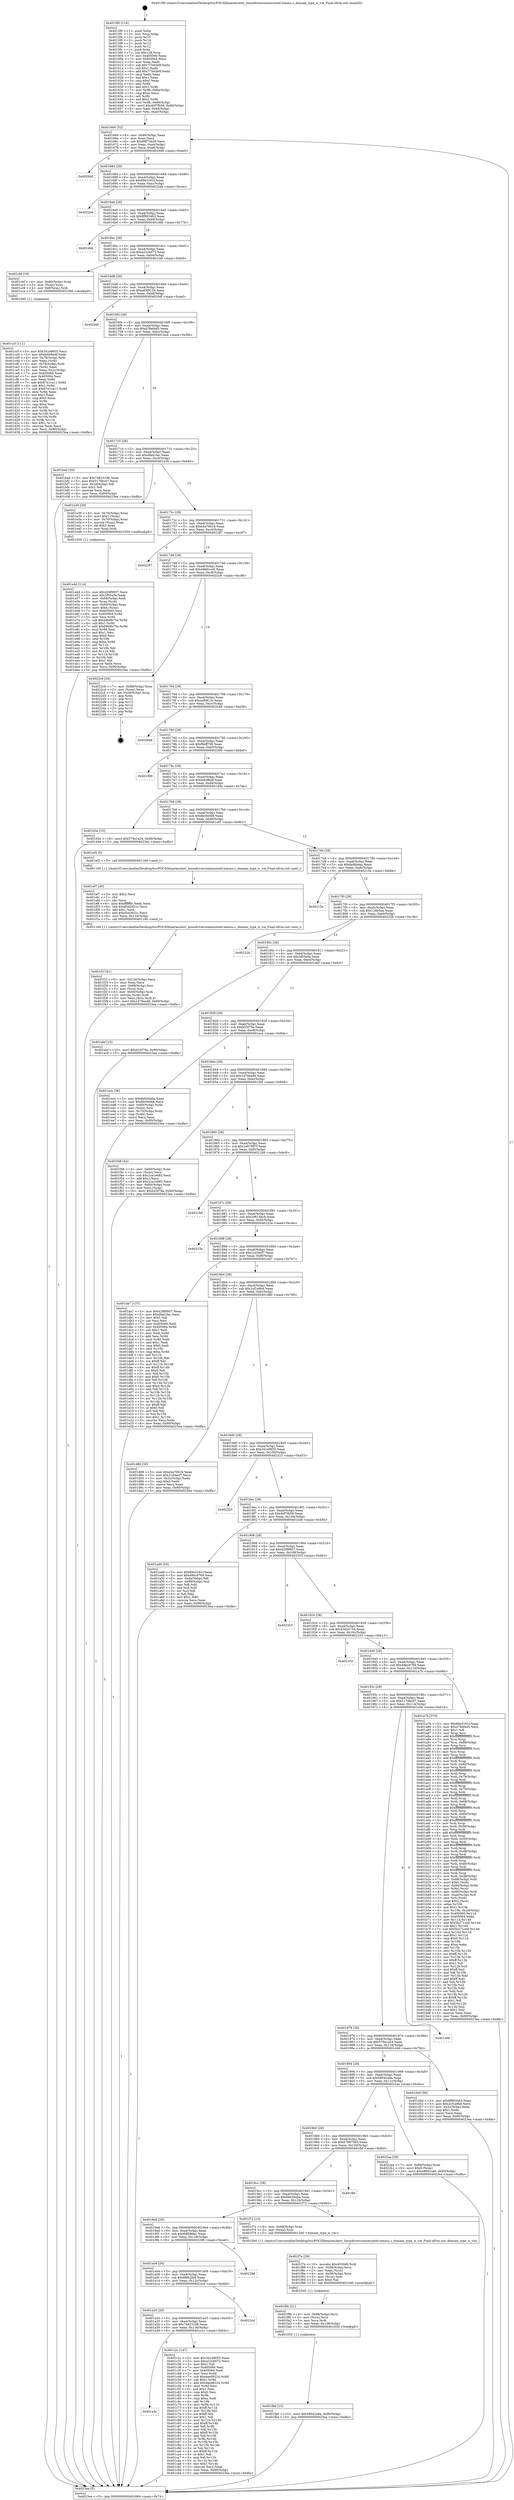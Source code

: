 digraph "0x4015f0" {
  label = "0x4015f0 (/mnt/c/Users/mathe/Desktop/tcc/POCII/binaries/extr_linuxdriversiommuintel-iommu.c_domain_type_is_vm_Final-ollvm.out::main(0))"
  labelloc = "t"
  node[shape=record]

  Entry [label="",width=0.3,height=0.3,shape=circle,fillcolor=black,style=filled]
  "0x401664" [label="{
     0x401664 [32]\l
     | [instrs]\l
     &nbsp;&nbsp;0x401664 \<+6\>: mov -0x90(%rbp),%eax\l
     &nbsp;&nbsp;0x40166a \<+2\>: mov %eax,%ecx\l
     &nbsp;&nbsp;0x40166c \<+6\>: sub $0x88f73b59,%ecx\l
     &nbsp;&nbsp;0x401672 \<+6\>: mov %eax,-0xa4(%rbp)\l
     &nbsp;&nbsp;0x401678 \<+6\>: mov %ecx,-0xa8(%rbp)\l
     &nbsp;&nbsp;0x40167e \<+6\>: je 00000000004020d0 \<main+0xae0\>\l
  }"]
  "0x4020d0" [label="{
     0x4020d0\l
  }", style=dashed]
  "0x401684" [label="{
     0x401684 [28]\l
     | [instrs]\l
     &nbsp;&nbsp;0x401684 \<+5\>: jmp 0000000000401689 \<main+0x99\>\l
     &nbsp;&nbsp;0x401689 \<+6\>: mov -0xa4(%rbp),%eax\l
     &nbsp;&nbsp;0x40168f \<+5\>: sub $0x89e3161f,%eax\l
     &nbsp;&nbsp;0x401694 \<+6\>: mov %eax,-0xac(%rbp)\l
     &nbsp;&nbsp;0x40169a \<+6\>: je 00000000004022de \<main+0xcee\>\l
  }"]
  Exit [label="",width=0.3,height=0.3,shape=circle,fillcolor=black,style=filled,peripheries=2]
  "0x4022de" [label="{
     0x4022de\l
  }", style=dashed]
  "0x4016a0" [label="{
     0x4016a0 [28]\l
     | [instrs]\l
     &nbsp;&nbsp;0x4016a0 \<+5\>: jmp 00000000004016a5 \<main+0xb5\>\l
     &nbsp;&nbsp;0x4016a5 \<+6\>: mov -0xa4(%rbp),%eax\l
     &nbsp;&nbsp;0x4016ab \<+5\>: sub $0x8f893463,%eax\l
     &nbsp;&nbsp;0x4016b0 \<+6\>: mov %eax,-0xb0(%rbp)\l
     &nbsp;&nbsp;0x4016b6 \<+6\>: je 0000000000401d6b \<main+0x77b\>\l
  }"]
  "0x401fb0" [label="{
     0x401fb0 [15]\l
     | [instrs]\l
     &nbsp;&nbsp;0x401fb0 \<+10\>: movl $0x58042a9a,-0x90(%rbp)\l
     &nbsp;&nbsp;0x401fba \<+5\>: jmp 00000000004023ea \<main+0xdfa\>\l
  }"]
  "0x401d6b" [label="{
     0x401d6b\l
  }", style=dashed]
  "0x4016bc" [label="{
     0x4016bc [28]\l
     | [instrs]\l
     &nbsp;&nbsp;0x4016bc \<+5\>: jmp 00000000004016c1 \<main+0xd1\>\l
     &nbsp;&nbsp;0x4016c1 \<+6\>: mov -0xa4(%rbp),%eax\l
     &nbsp;&nbsp;0x4016c7 \<+5\>: sub $0xa22cb073,%eax\l
     &nbsp;&nbsp;0x4016cc \<+6\>: mov %eax,-0xb4(%rbp)\l
     &nbsp;&nbsp;0x4016d2 \<+6\>: je 0000000000401cbf \<main+0x6cf\>\l
  }"]
  "0x401f9b" [label="{
     0x401f9b [21]\l
     | [instrs]\l
     &nbsp;&nbsp;0x401f9b \<+4\>: mov -0x68(%rbp),%rcx\l
     &nbsp;&nbsp;0x401f9f \<+3\>: mov (%rcx),%rcx\l
     &nbsp;&nbsp;0x401fa2 \<+3\>: mov %rcx,%rdi\l
     &nbsp;&nbsp;0x401fa5 \<+6\>: mov %eax,-0x138(%rbp)\l
     &nbsp;&nbsp;0x401fab \<+5\>: call 0000000000401030 \<free@plt\>\l
     | [calls]\l
     &nbsp;&nbsp;0x401030 \{1\} (unknown)\l
  }"]
  "0x401cbf" [label="{
     0x401cbf [16]\l
     | [instrs]\l
     &nbsp;&nbsp;0x401cbf \<+4\>: mov -0x80(%rbp),%rax\l
     &nbsp;&nbsp;0x401cc3 \<+3\>: mov (%rax),%rax\l
     &nbsp;&nbsp;0x401cc6 \<+4\>: mov 0x8(%rax),%rdi\l
     &nbsp;&nbsp;0x401cca \<+5\>: call 0000000000401060 \<atoi@plt\>\l
     | [calls]\l
     &nbsp;&nbsp;0x401060 \{1\} (unknown)\l
  }"]
  "0x4016d8" [label="{
     0x4016d8 [28]\l
     | [instrs]\l
     &nbsp;&nbsp;0x4016d8 \<+5\>: jmp 00000000004016dd \<main+0xed\>\l
     &nbsp;&nbsp;0x4016dd \<+6\>: mov -0xa4(%rbp),%eax\l
     &nbsp;&nbsp;0x4016e3 \<+5\>: sub $0xa83f912b,%eax\l
     &nbsp;&nbsp;0x4016e8 \<+6\>: mov %eax,-0xb8(%rbp)\l
     &nbsp;&nbsp;0x4016ee \<+6\>: je 00000000004020df \<main+0xaef\>\l
  }"]
  "0x401f7e" [label="{
     0x401f7e [29]\l
     | [instrs]\l
     &nbsp;&nbsp;0x401f7e \<+10\>: movabs $0x4030d6,%rdi\l
     &nbsp;&nbsp;0x401f88 \<+4\>: mov -0x58(%rbp),%rcx\l
     &nbsp;&nbsp;0x401f8c \<+2\>: mov %eax,(%rcx)\l
     &nbsp;&nbsp;0x401f8e \<+4\>: mov -0x58(%rbp),%rcx\l
     &nbsp;&nbsp;0x401f92 \<+2\>: mov (%rcx),%esi\l
     &nbsp;&nbsp;0x401f94 \<+2\>: mov $0x0,%al\l
     &nbsp;&nbsp;0x401f96 \<+5\>: call 0000000000401040 \<printf@plt\>\l
     | [calls]\l
     &nbsp;&nbsp;0x401040 \{1\} (unknown)\l
  }"]
  "0x4020df" [label="{
     0x4020df\l
  }", style=dashed]
  "0x4016f4" [label="{
     0x4016f4 [28]\l
     | [instrs]\l
     &nbsp;&nbsp;0x4016f4 \<+5\>: jmp 00000000004016f9 \<main+0x109\>\l
     &nbsp;&nbsp;0x4016f9 \<+6\>: mov -0xa4(%rbp),%eax\l
     &nbsp;&nbsp;0x4016ff \<+5\>: sub $0xd78ef4d5,%eax\l
     &nbsp;&nbsp;0x401704 \<+6\>: mov %eax,-0xbc(%rbp)\l
     &nbsp;&nbsp;0x40170a \<+6\>: je 0000000000401bed \<main+0x5fd\>\l
  }"]
  "0x401f1f" [label="{
     0x401f1f [41]\l
     | [instrs]\l
     &nbsp;&nbsp;0x401f1f \<+6\>: mov -0x134(%rbp),%ecx\l
     &nbsp;&nbsp;0x401f25 \<+3\>: imul %eax,%ecx\l
     &nbsp;&nbsp;0x401f28 \<+4\>: mov -0x68(%rbp),%rsi\l
     &nbsp;&nbsp;0x401f2c \<+3\>: mov (%rsi),%rsi\l
     &nbsp;&nbsp;0x401f2f \<+4\>: mov -0x60(%rbp),%rdi\l
     &nbsp;&nbsp;0x401f33 \<+3\>: movslq (%rdi),%rdi\l
     &nbsp;&nbsp;0x401f36 \<+3\>: mov %ecx,(%rsi,%rdi,4)\l
     &nbsp;&nbsp;0x401f39 \<+10\>: movl $0x1d79ea46,-0x90(%rbp)\l
     &nbsp;&nbsp;0x401f43 \<+5\>: jmp 00000000004023ea \<main+0xdfa\>\l
  }"]
  "0x401bed" [label="{
     0x401bed [30]\l
     | [instrs]\l
     &nbsp;&nbsp;0x401bed \<+5\>: mov $0x74823196,%eax\l
     &nbsp;&nbsp;0x401bf2 \<+5\>: mov $0x5179bcd7,%ecx\l
     &nbsp;&nbsp;0x401bf7 \<+3\>: mov -0x2d(%rbp),%dl\l
     &nbsp;&nbsp;0x401bfa \<+3\>: test $0x1,%dl\l
     &nbsp;&nbsp;0x401bfd \<+3\>: cmovne %ecx,%eax\l
     &nbsp;&nbsp;0x401c00 \<+6\>: mov %eax,-0x90(%rbp)\l
     &nbsp;&nbsp;0x401c06 \<+5\>: jmp 00000000004023ea \<main+0xdfa\>\l
  }"]
  "0x401710" [label="{
     0x401710 [28]\l
     | [instrs]\l
     &nbsp;&nbsp;0x401710 \<+5\>: jmp 0000000000401715 \<main+0x125\>\l
     &nbsp;&nbsp;0x401715 \<+6\>: mov -0xa4(%rbp),%eax\l
     &nbsp;&nbsp;0x40171b \<+5\>: sub $0xdfad1fac,%eax\l
     &nbsp;&nbsp;0x401720 \<+6\>: mov %eax,-0xc0(%rbp)\l
     &nbsp;&nbsp;0x401726 \<+6\>: je 0000000000401e30 \<main+0x840\>\l
  }"]
  "0x401ef7" [label="{
     0x401ef7 [40]\l
     | [instrs]\l
     &nbsp;&nbsp;0x401ef7 \<+5\>: mov $0x2,%ecx\l
     &nbsp;&nbsp;0x401efc \<+1\>: cltd\l
     &nbsp;&nbsp;0x401efd \<+2\>: idiv %ecx\l
     &nbsp;&nbsp;0x401eff \<+6\>: imul $0xfffffffe,%edx,%ecx\l
     &nbsp;&nbsp;0x401f05 \<+6\>: sub $0xd5d2651c,%ecx\l
     &nbsp;&nbsp;0x401f0b \<+3\>: add $0x1,%ecx\l
     &nbsp;&nbsp;0x401f0e \<+6\>: add $0xd5d2651c,%ecx\l
     &nbsp;&nbsp;0x401f14 \<+6\>: mov %ecx,-0x134(%rbp)\l
     &nbsp;&nbsp;0x401f1a \<+5\>: call 0000000000401160 \<next_i\>\l
     | [calls]\l
     &nbsp;&nbsp;0x401160 \{1\} (/mnt/c/Users/mathe/Desktop/tcc/POCII/binaries/extr_linuxdriversiommuintel-iommu.c_domain_type_is_vm_Final-ollvm.out::next_i)\l
  }"]
  "0x401e30" [label="{
     0x401e30 [29]\l
     | [instrs]\l
     &nbsp;&nbsp;0x401e30 \<+4\>: mov -0x70(%rbp),%rax\l
     &nbsp;&nbsp;0x401e34 \<+6\>: movl $0x1,(%rax)\l
     &nbsp;&nbsp;0x401e3a \<+4\>: mov -0x70(%rbp),%rax\l
     &nbsp;&nbsp;0x401e3e \<+3\>: movslq (%rax),%rax\l
     &nbsp;&nbsp;0x401e41 \<+4\>: shl $0x2,%rax\l
     &nbsp;&nbsp;0x401e45 \<+3\>: mov %rax,%rdi\l
     &nbsp;&nbsp;0x401e48 \<+5\>: call 0000000000401050 \<malloc@plt\>\l
     | [calls]\l
     &nbsp;&nbsp;0x401050 \{1\} (unknown)\l
  }"]
  "0x40172c" [label="{
     0x40172c [28]\l
     | [instrs]\l
     &nbsp;&nbsp;0x40172c \<+5\>: jmp 0000000000401731 \<main+0x141\>\l
     &nbsp;&nbsp;0x401731 \<+6\>: mov -0xa4(%rbp),%eax\l
     &nbsp;&nbsp;0x401737 \<+5\>: sub $0xe4a70016,%eax\l
     &nbsp;&nbsp;0x40173c \<+6\>: mov %eax,-0xc4(%rbp)\l
     &nbsp;&nbsp;0x401742 \<+6\>: je 0000000000402287 \<main+0xc97\>\l
  }"]
  "0x401e4d" [label="{
     0x401e4d [114]\l
     | [instrs]\l
     &nbsp;&nbsp;0x401e4d \<+5\>: mov $0x429f9957,%ecx\l
     &nbsp;&nbsp;0x401e52 \<+5\>: mov $0x2f05a3e,%edx\l
     &nbsp;&nbsp;0x401e57 \<+4\>: mov -0x68(%rbp),%rdi\l
     &nbsp;&nbsp;0x401e5b \<+3\>: mov %rax,(%rdi)\l
     &nbsp;&nbsp;0x401e5e \<+4\>: mov -0x60(%rbp),%rax\l
     &nbsp;&nbsp;0x401e62 \<+6\>: movl $0x0,(%rax)\l
     &nbsp;&nbsp;0x401e68 \<+7\>: mov 0x405060,%esi\l
     &nbsp;&nbsp;0x401e6f \<+8\>: mov 0x405064,%r8d\l
     &nbsp;&nbsp;0x401e77 \<+3\>: mov %esi,%r9d\l
     &nbsp;&nbsp;0x401e7a \<+7\>: sub $0xb9b8b75e,%r9d\l
     &nbsp;&nbsp;0x401e81 \<+4\>: sub $0x1,%r9d\l
     &nbsp;&nbsp;0x401e85 \<+7\>: add $0xb9b8b75e,%r9d\l
     &nbsp;&nbsp;0x401e8c \<+4\>: imul %r9d,%esi\l
     &nbsp;&nbsp;0x401e90 \<+3\>: and $0x1,%esi\l
     &nbsp;&nbsp;0x401e93 \<+3\>: cmp $0x0,%esi\l
     &nbsp;&nbsp;0x401e96 \<+4\>: sete %r10b\l
     &nbsp;&nbsp;0x401e9a \<+4\>: cmp $0xa,%r8d\l
     &nbsp;&nbsp;0x401e9e \<+4\>: setl %r11b\l
     &nbsp;&nbsp;0x401ea2 \<+3\>: mov %r10b,%bl\l
     &nbsp;&nbsp;0x401ea5 \<+3\>: and %r11b,%bl\l
     &nbsp;&nbsp;0x401ea8 \<+3\>: xor %r11b,%r10b\l
     &nbsp;&nbsp;0x401eab \<+3\>: or %r10b,%bl\l
     &nbsp;&nbsp;0x401eae \<+3\>: test $0x1,%bl\l
     &nbsp;&nbsp;0x401eb1 \<+3\>: cmovne %edx,%ecx\l
     &nbsp;&nbsp;0x401eb4 \<+6\>: mov %ecx,-0x90(%rbp)\l
     &nbsp;&nbsp;0x401eba \<+5\>: jmp 00000000004023ea \<main+0xdfa\>\l
  }"]
  "0x402287" [label="{
     0x402287\l
  }", style=dashed]
  "0x401748" [label="{
     0x401748 [28]\l
     | [instrs]\l
     &nbsp;&nbsp;0x401748 \<+5\>: jmp 000000000040174d \<main+0x15d\>\l
     &nbsp;&nbsp;0x40174d \<+6\>: mov -0xa4(%rbp),%eax\l
     &nbsp;&nbsp;0x401753 \<+5\>: sub $0xe9691ce0,%eax\l
     &nbsp;&nbsp;0x401758 \<+6\>: mov %eax,-0xc8(%rbp)\l
     &nbsp;&nbsp;0x40175e \<+6\>: je 00000000004022c6 \<main+0xcd6\>\l
  }"]
  "0x401ccf" [label="{
     0x401ccf [111]\l
     | [instrs]\l
     &nbsp;&nbsp;0x401ccf \<+5\>: mov $0x341e9655,%ecx\l
     &nbsp;&nbsp;0x401cd4 \<+5\>: mov $0xfc608edf,%edx\l
     &nbsp;&nbsp;0x401cd9 \<+4\>: mov -0x78(%rbp),%rdi\l
     &nbsp;&nbsp;0x401cdd \<+2\>: mov %eax,(%rdi)\l
     &nbsp;&nbsp;0x401cdf \<+4\>: mov -0x78(%rbp),%rdi\l
     &nbsp;&nbsp;0x401ce3 \<+2\>: mov (%rdi),%eax\l
     &nbsp;&nbsp;0x401ce5 \<+3\>: mov %eax,-0x2c(%rbp)\l
     &nbsp;&nbsp;0x401ce8 \<+7\>: mov 0x405060,%eax\l
     &nbsp;&nbsp;0x401cef \<+7\>: mov 0x405064,%esi\l
     &nbsp;&nbsp;0x401cf6 \<+3\>: mov %eax,%r8d\l
     &nbsp;&nbsp;0x401cf9 \<+7\>: add $0x87e1ca11,%r8d\l
     &nbsp;&nbsp;0x401d00 \<+4\>: sub $0x1,%r8d\l
     &nbsp;&nbsp;0x401d04 \<+7\>: sub $0x87e1ca11,%r8d\l
     &nbsp;&nbsp;0x401d0b \<+4\>: imul %r8d,%eax\l
     &nbsp;&nbsp;0x401d0f \<+3\>: and $0x1,%eax\l
     &nbsp;&nbsp;0x401d12 \<+3\>: cmp $0x0,%eax\l
     &nbsp;&nbsp;0x401d15 \<+4\>: sete %r9b\l
     &nbsp;&nbsp;0x401d19 \<+3\>: cmp $0xa,%esi\l
     &nbsp;&nbsp;0x401d1c \<+4\>: setl %r10b\l
     &nbsp;&nbsp;0x401d20 \<+3\>: mov %r9b,%r11b\l
     &nbsp;&nbsp;0x401d23 \<+3\>: and %r10b,%r11b\l
     &nbsp;&nbsp;0x401d26 \<+3\>: xor %r10b,%r9b\l
     &nbsp;&nbsp;0x401d29 \<+3\>: or %r9b,%r11b\l
     &nbsp;&nbsp;0x401d2c \<+4\>: test $0x1,%r11b\l
     &nbsp;&nbsp;0x401d30 \<+3\>: cmovne %edx,%ecx\l
     &nbsp;&nbsp;0x401d33 \<+6\>: mov %ecx,-0x90(%rbp)\l
     &nbsp;&nbsp;0x401d39 \<+5\>: jmp 00000000004023ea \<main+0xdfa\>\l
  }"]
  "0x4022c6" [label="{
     0x4022c6 [24]\l
     | [instrs]\l
     &nbsp;&nbsp;0x4022c6 \<+7\>: mov -0x88(%rbp),%rax\l
     &nbsp;&nbsp;0x4022cd \<+2\>: mov (%rax),%eax\l
     &nbsp;&nbsp;0x4022cf \<+4\>: lea -0x28(%rbp),%rsp\l
     &nbsp;&nbsp;0x4022d3 \<+1\>: pop %rbx\l
     &nbsp;&nbsp;0x4022d4 \<+2\>: pop %r12\l
     &nbsp;&nbsp;0x4022d6 \<+2\>: pop %r13\l
     &nbsp;&nbsp;0x4022d8 \<+2\>: pop %r14\l
     &nbsp;&nbsp;0x4022da \<+2\>: pop %r15\l
     &nbsp;&nbsp;0x4022dc \<+1\>: pop %rbp\l
     &nbsp;&nbsp;0x4022dd \<+1\>: ret\l
  }"]
  "0x401764" [label="{
     0x401764 [28]\l
     | [instrs]\l
     &nbsp;&nbsp;0x401764 \<+5\>: jmp 0000000000401769 \<main+0x179\>\l
     &nbsp;&nbsp;0x401769 \<+6\>: mov -0xa4(%rbp),%eax\l
     &nbsp;&nbsp;0x40176f \<+5\>: sub $0xecfb812c,%eax\l
     &nbsp;&nbsp;0x401774 \<+6\>: mov %eax,-0xcc(%rbp)\l
     &nbsp;&nbsp;0x40177a \<+6\>: je 0000000000402048 \<main+0xa58\>\l
  }"]
  "0x401a3c" [label="{
     0x401a3c\l
  }", style=dashed]
  "0x402048" [label="{
     0x402048\l
  }", style=dashed]
  "0x401780" [label="{
     0x401780 [28]\l
     | [instrs]\l
     &nbsp;&nbsp;0x401780 \<+5\>: jmp 0000000000401785 \<main+0x195\>\l
     &nbsp;&nbsp;0x401785 \<+6\>: mov -0xa4(%rbp),%eax\l
     &nbsp;&nbsp;0x40178b \<+5\>: sub $0xf6eff756,%eax\l
     &nbsp;&nbsp;0x401790 \<+6\>: mov %eax,-0xd0(%rbp)\l
     &nbsp;&nbsp;0x401796 \<+6\>: je 0000000000402390 \<main+0xda0\>\l
  }"]
  "0x401c2c" [label="{
     0x401c2c [147]\l
     | [instrs]\l
     &nbsp;&nbsp;0x401c2c \<+5\>: mov $0x341e9655,%eax\l
     &nbsp;&nbsp;0x401c31 \<+5\>: mov $0xa22cb073,%ecx\l
     &nbsp;&nbsp;0x401c36 \<+2\>: mov $0x1,%dl\l
     &nbsp;&nbsp;0x401c38 \<+7\>: mov 0x405060,%esi\l
     &nbsp;&nbsp;0x401c3f \<+7\>: mov 0x405064,%edi\l
     &nbsp;&nbsp;0x401c46 \<+3\>: mov %esi,%r8d\l
     &nbsp;&nbsp;0x401c49 \<+7\>: sub $0x4aed9224,%r8d\l
     &nbsp;&nbsp;0x401c50 \<+4\>: sub $0x1,%r8d\l
     &nbsp;&nbsp;0x401c54 \<+7\>: add $0x4aed9224,%r8d\l
     &nbsp;&nbsp;0x401c5b \<+4\>: imul %r8d,%esi\l
     &nbsp;&nbsp;0x401c5f \<+3\>: and $0x1,%esi\l
     &nbsp;&nbsp;0x401c62 \<+3\>: cmp $0x0,%esi\l
     &nbsp;&nbsp;0x401c65 \<+4\>: sete %r9b\l
     &nbsp;&nbsp;0x401c69 \<+3\>: cmp $0xa,%edi\l
     &nbsp;&nbsp;0x401c6c \<+4\>: setl %r10b\l
     &nbsp;&nbsp;0x401c70 \<+3\>: mov %r9b,%r11b\l
     &nbsp;&nbsp;0x401c73 \<+4\>: xor $0xff,%r11b\l
     &nbsp;&nbsp;0x401c77 \<+3\>: mov %r10b,%bl\l
     &nbsp;&nbsp;0x401c7a \<+3\>: xor $0xff,%bl\l
     &nbsp;&nbsp;0x401c7d \<+3\>: xor $0x1,%dl\l
     &nbsp;&nbsp;0x401c80 \<+3\>: mov %r11b,%r14b\l
     &nbsp;&nbsp;0x401c83 \<+4\>: and $0xff,%r14b\l
     &nbsp;&nbsp;0x401c87 \<+3\>: and %dl,%r9b\l
     &nbsp;&nbsp;0x401c8a \<+3\>: mov %bl,%r15b\l
     &nbsp;&nbsp;0x401c8d \<+4\>: and $0xff,%r15b\l
     &nbsp;&nbsp;0x401c91 \<+3\>: and %dl,%r10b\l
     &nbsp;&nbsp;0x401c94 \<+3\>: or %r9b,%r14b\l
     &nbsp;&nbsp;0x401c97 \<+3\>: or %r10b,%r15b\l
     &nbsp;&nbsp;0x401c9a \<+3\>: xor %r15b,%r14b\l
     &nbsp;&nbsp;0x401c9d \<+3\>: or %bl,%r11b\l
     &nbsp;&nbsp;0x401ca0 \<+4\>: xor $0xff,%r11b\l
     &nbsp;&nbsp;0x401ca4 \<+3\>: or $0x1,%dl\l
     &nbsp;&nbsp;0x401ca7 \<+3\>: and %dl,%r11b\l
     &nbsp;&nbsp;0x401caa \<+3\>: or %r11b,%r14b\l
     &nbsp;&nbsp;0x401cad \<+4\>: test $0x1,%r14b\l
     &nbsp;&nbsp;0x401cb1 \<+3\>: cmovne %ecx,%eax\l
     &nbsp;&nbsp;0x401cb4 \<+6\>: mov %eax,-0x90(%rbp)\l
     &nbsp;&nbsp;0x401cba \<+5\>: jmp 00000000004023ea \<main+0xdfa\>\l
  }"]
  "0x402390" [label="{
     0x402390\l
  }", style=dashed]
  "0x40179c" [label="{
     0x40179c [28]\l
     | [instrs]\l
     &nbsp;&nbsp;0x40179c \<+5\>: jmp 00000000004017a1 \<main+0x1b1\>\l
     &nbsp;&nbsp;0x4017a1 \<+6\>: mov -0xa4(%rbp),%eax\l
     &nbsp;&nbsp;0x4017a7 \<+5\>: sub $0xfc608edf,%eax\l
     &nbsp;&nbsp;0x4017ac \<+6\>: mov %eax,-0xd4(%rbp)\l
     &nbsp;&nbsp;0x4017b2 \<+6\>: je 0000000000401d3e \<main+0x74e\>\l
  }"]
  "0x401a20" [label="{
     0x401a20 [28]\l
     | [instrs]\l
     &nbsp;&nbsp;0x401a20 \<+5\>: jmp 0000000000401a25 \<main+0x435\>\l
     &nbsp;&nbsp;0x401a25 \<+6\>: mov -0xa4(%rbp),%eax\l
     &nbsp;&nbsp;0x401a2b \<+5\>: sub $0x74823196,%eax\l
     &nbsp;&nbsp;0x401a30 \<+6\>: mov %eax,-0x130(%rbp)\l
     &nbsp;&nbsp;0x401a36 \<+6\>: je 0000000000401c2c \<main+0x63c\>\l
  }"]
  "0x401d3e" [label="{
     0x401d3e [15]\l
     | [instrs]\l
     &nbsp;&nbsp;0x401d3e \<+10\>: movl $0x579a1a24,-0x90(%rbp)\l
     &nbsp;&nbsp;0x401d48 \<+5\>: jmp 00000000004023ea \<main+0xdfa\>\l
  }"]
  "0x4017b8" [label="{
     0x4017b8 [28]\l
     | [instrs]\l
     &nbsp;&nbsp;0x4017b8 \<+5\>: jmp 00000000004017bd \<main+0x1cd\>\l
     &nbsp;&nbsp;0x4017bd \<+6\>: mov -0xa4(%rbp),%eax\l
     &nbsp;&nbsp;0x4017c3 \<+5\>: sub $0xfdc0e0b6,%eax\l
     &nbsp;&nbsp;0x4017c8 \<+6\>: mov %eax,-0xd8(%rbp)\l
     &nbsp;&nbsp;0x4017ce \<+6\>: je 0000000000401ef2 \<main+0x902\>\l
  }"]
  "0x4023cd" [label="{
     0x4023cd\l
  }", style=dashed]
  "0x401ef2" [label="{
     0x401ef2 [5]\l
     | [instrs]\l
     &nbsp;&nbsp;0x401ef2 \<+5\>: call 0000000000401160 \<next_i\>\l
     | [calls]\l
     &nbsp;&nbsp;0x401160 \{1\} (/mnt/c/Users/mathe/Desktop/tcc/POCII/binaries/extr_linuxdriversiommuintel-iommu.c_domain_type_is_vm_Final-ollvm.out::next_i)\l
  }"]
  "0x4017d4" [label="{
     0x4017d4 [28]\l
     | [instrs]\l
     &nbsp;&nbsp;0x4017d4 \<+5\>: jmp 00000000004017d9 \<main+0x1e9\>\l
     &nbsp;&nbsp;0x4017d9 \<+6\>: mov -0xa4(%rbp),%eax\l
     &nbsp;&nbsp;0x4017df \<+5\>: sub $0xfed6bbec,%eax\l
     &nbsp;&nbsp;0x4017e4 \<+6\>: mov %eax,-0xdc(%rbp)\l
     &nbsp;&nbsp;0x4017ea \<+6\>: je 000000000040215e \<main+0xb6e\>\l
  }"]
  "0x401a04" [label="{
     0x401a04 [28]\l
     | [instrs]\l
     &nbsp;&nbsp;0x401a04 \<+5\>: jmp 0000000000401a09 \<main+0x419\>\l
     &nbsp;&nbsp;0x401a09 \<+6\>: mov -0xa4(%rbp),%eax\l
     &nbsp;&nbsp;0x401a0f \<+5\>: sub $0x6f6b2fa9,%eax\l
     &nbsp;&nbsp;0x401a14 \<+6\>: mov %eax,-0x12c(%rbp)\l
     &nbsp;&nbsp;0x401a1a \<+6\>: je 00000000004023cd \<main+0xddd\>\l
  }"]
  "0x40215e" [label="{
     0x40215e\l
  }", style=dashed]
  "0x4017f0" [label="{
     0x4017f0 [28]\l
     | [instrs]\l
     &nbsp;&nbsp;0x4017f0 \<+5\>: jmp 00000000004017f5 \<main+0x205\>\l
     &nbsp;&nbsp;0x4017f5 \<+6\>: mov -0xa4(%rbp),%eax\l
     &nbsp;&nbsp;0x4017fb \<+5\>: sub $0x128b5ea,%eax\l
     &nbsp;&nbsp;0x401800 \<+6\>: mov %eax,-0xe0(%rbp)\l
     &nbsp;&nbsp;0x401806 \<+6\>: je 000000000040222b \<main+0xc3b\>\l
  }"]
  "0x402296" [label="{
     0x402296\l
  }", style=dashed]
  "0x40222b" [label="{
     0x40222b\l
  }", style=dashed]
  "0x40180c" [label="{
     0x40180c [28]\l
     | [instrs]\l
     &nbsp;&nbsp;0x40180c \<+5\>: jmp 0000000000401811 \<main+0x221\>\l
     &nbsp;&nbsp;0x401811 \<+6\>: mov -0xa4(%rbp),%eax\l
     &nbsp;&nbsp;0x401817 \<+5\>: sub $0x2f05a3e,%eax\l
     &nbsp;&nbsp;0x40181c \<+6\>: mov %eax,-0xe4(%rbp)\l
     &nbsp;&nbsp;0x401822 \<+6\>: je 0000000000401ebf \<main+0x8cf\>\l
  }"]
  "0x4019e8" [label="{
     0x4019e8 [28]\l
     | [instrs]\l
     &nbsp;&nbsp;0x4019e8 \<+5\>: jmp 00000000004019ed \<main+0x3fd\>\l
     &nbsp;&nbsp;0x4019ed \<+6\>: mov -0xa4(%rbp),%eax\l
     &nbsp;&nbsp;0x4019f3 \<+5\>: sub $0x6dfb8dec,%eax\l
     &nbsp;&nbsp;0x4019f8 \<+6\>: mov %eax,-0x128(%rbp)\l
     &nbsp;&nbsp;0x4019fe \<+6\>: je 0000000000402296 \<main+0xca6\>\l
  }"]
  "0x401ebf" [label="{
     0x401ebf [15]\l
     | [instrs]\l
     &nbsp;&nbsp;0x401ebf \<+10\>: movl $0xb25f79a,-0x90(%rbp)\l
     &nbsp;&nbsp;0x401ec9 \<+5\>: jmp 00000000004023ea \<main+0xdfa\>\l
  }"]
  "0x401828" [label="{
     0x401828 [28]\l
     | [instrs]\l
     &nbsp;&nbsp;0x401828 \<+5\>: jmp 000000000040182d \<main+0x23d\>\l
     &nbsp;&nbsp;0x40182d \<+6\>: mov -0xa4(%rbp),%eax\l
     &nbsp;&nbsp;0x401833 \<+5\>: sub $0xb25f79a,%eax\l
     &nbsp;&nbsp;0x401838 \<+6\>: mov %eax,-0xe8(%rbp)\l
     &nbsp;&nbsp;0x40183e \<+6\>: je 0000000000401ece \<main+0x8de\>\l
  }"]
  "0x401f72" [label="{
     0x401f72 [12]\l
     | [instrs]\l
     &nbsp;&nbsp;0x401f72 \<+4\>: mov -0x68(%rbp),%rax\l
     &nbsp;&nbsp;0x401f76 \<+3\>: mov (%rax),%rdi\l
     &nbsp;&nbsp;0x401f79 \<+5\>: call 00000000004015b0 \<domain_type_is_vm\>\l
     | [calls]\l
     &nbsp;&nbsp;0x4015b0 \{1\} (/mnt/c/Users/mathe/Desktop/tcc/POCII/binaries/extr_linuxdriversiommuintel-iommu.c_domain_type_is_vm_Final-ollvm.out::domain_type_is_vm)\l
  }"]
  "0x401ece" [label="{
     0x401ece [36]\l
     | [instrs]\l
     &nbsp;&nbsp;0x401ece \<+5\>: mov $0x6b026eba,%eax\l
     &nbsp;&nbsp;0x401ed3 \<+5\>: mov $0xfdc0e0b6,%ecx\l
     &nbsp;&nbsp;0x401ed8 \<+4\>: mov -0x60(%rbp),%rdx\l
     &nbsp;&nbsp;0x401edc \<+2\>: mov (%rdx),%esi\l
     &nbsp;&nbsp;0x401ede \<+4\>: mov -0x70(%rbp),%rdx\l
     &nbsp;&nbsp;0x401ee2 \<+2\>: cmp (%rdx),%esi\l
     &nbsp;&nbsp;0x401ee4 \<+3\>: cmovl %ecx,%eax\l
     &nbsp;&nbsp;0x401ee7 \<+6\>: mov %eax,-0x90(%rbp)\l
     &nbsp;&nbsp;0x401eed \<+5\>: jmp 00000000004023ea \<main+0xdfa\>\l
  }"]
  "0x401844" [label="{
     0x401844 [28]\l
     | [instrs]\l
     &nbsp;&nbsp;0x401844 \<+5\>: jmp 0000000000401849 \<main+0x259\>\l
     &nbsp;&nbsp;0x401849 \<+6\>: mov -0xa4(%rbp),%eax\l
     &nbsp;&nbsp;0x40184f \<+5\>: sub $0x1d79ea46,%eax\l
     &nbsp;&nbsp;0x401854 \<+6\>: mov %eax,-0xec(%rbp)\l
     &nbsp;&nbsp;0x40185a \<+6\>: je 0000000000401f48 \<main+0x958\>\l
  }"]
  "0x4019cc" [label="{
     0x4019cc [28]\l
     | [instrs]\l
     &nbsp;&nbsp;0x4019cc \<+5\>: jmp 00000000004019d1 \<main+0x3e1\>\l
     &nbsp;&nbsp;0x4019d1 \<+6\>: mov -0xa4(%rbp),%eax\l
     &nbsp;&nbsp;0x4019d7 \<+5\>: sub $0x6b026eba,%eax\l
     &nbsp;&nbsp;0x4019dc \<+6\>: mov %eax,-0x124(%rbp)\l
     &nbsp;&nbsp;0x4019e2 \<+6\>: je 0000000000401f72 \<main+0x982\>\l
  }"]
  "0x401f48" [label="{
     0x401f48 [42]\l
     | [instrs]\l
     &nbsp;&nbsp;0x401f48 \<+4\>: mov -0x60(%rbp),%rax\l
     &nbsp;&nbsp;0x401f4c \<+2\>: mov (%rax),%ecx\l
     &nbsp;&nbsp;0x401f4e \<+6\>: sub $0x2ca1e683,%ecx\l
     &nbsp;&nbsp;0x401f54 \<+3\>: add $0x1,%ecx\l
     &nbsp;&nbsp;0x401f57 \<+6\>: add $0x2ca1e683,%ecx\l
     &nbsp;&nbsp;0x401f5d \<+4\>: mov -0x60(%rbp),%rax\l
     &nbsp;&nbsp;0x401f61 \<+2\>: mov %ecx,(%rax)\l
     &nbsp;&nbsp;0x401f63 \<+10\>: movl $0xb25f79a,-0x90(%rbp)\l
     &nbsp;&nbsp;0x401f6d \<+5\>: jmp 00000000004023ea \<main+0xdfa\>\l
  }"]
  "0x401860" [label="{
     0x401860 [28]\l
     | [instrs]\l
     &nbsp;&nbsp;0x401860 \<+5\>: jmp 0000000000401865 \<main+0x275\>\l
     &nbsp;&nbsp;0x401865 \<+6\>: mov -0xa4(%rbp),%eax\l
     &nbsp;&nbsp;0x40186b \<+5\>: sub $0x1e87997f,%eax\l
     &nbsp;&nbsp;0x401870 \<+6\>: mov %eax,-0xf0(%rbp)\l
     &nbsp;&nbsp;0x401876 \<+6\>: je 00000000004021b9 \<main+0xbc9\>\l
  }"]
  "0x401fbf" [label="{
     0x401fbf\l
  }", style=dashed]
  "0x4021b9" [label="{
     0x4021b9\l
  }", style=dashed]
  "0x40187c" [label="{
     0x40187c [28]\l
     | [instrs]\l
     &nbsp;&nbsp;0x40187c \<+5\>: jmp 0000000000401881 \<main+0x291\>\l
     &nbsp;&nbsp;0x401881 \<+6\>: mov -0xa4(%rbp),%eax\l
     &nbsp;&nbsp;0x401887 \<+5\>: sub $0x20614bc8,%eax\l
     &nbsp;&nbsp;0x40188c \<+6\>: mov %eax,-0xf4(%rbp)\l
     &nbsp;&nbsp;0x401892 \<+6\>: je 000000000040223a \<main+0xc4a\>\l
  }"]
  "0x4019b0" [label="{
     0x4019b0 [28]\l
     | [instrs]\l
     &nbsp;&nbsp;0x4019b0 \<+5\>: jmp 00000000004019b5 \<main+0x3c5\>\l
     &nbsp;&nbsp;0x4019b5 \<+6\>: mov -0xa4(%rbp),%eax\l
     &nbsp;&nbsp;0x4019bb \<+5\>: sub $0x67987585,%eax\l
     &nbsp;&nbsp;0x4019c0 \<+6\>: mov %eax,-0x120(%rbp)\l
     &nbsp;&nbsp;0x4019c6 \<+6\>: je 0000000000401fbf \<main+0x9cf\>\l
  }"]
  "0x40223a" [label="{
     0x40223a\l
  }", style=dashed]
  "0x401898" [label="{
     0x401898 [28]\l
     | [instrs]\l
     &nbsp;&nbsp;0x401898 \<+5\>: jmp 000000000040189d \<main+0x2ad\>\l
     &nbsp;&nbsp;0x40189d \<+6\>: mov -0xa4(%rbp),%eax\l
     &nbsp;&nbsp;0x4018a3 \<+5\>: sub $0x21d3ecf7,%eax\l
     &nbsp;&nbsp;0x4018a8 \<+6\>: mov %eax,-0xf8(%rbp)\l
     &nbsp;&nbsp;0x4018ae \<+6\>: je 0000000000401da7 \<main+0x7b7\>\l
  }"]
  "0x4022aa" [label="{
     0x4022aa [28]\l
     | [instrs]\l
     &nbsp;&nbsp;0x4022aa \<+7\>: mov -0x88(%rbp),%rax\l
     &nbsp;&nbsp;0x4022b1 \<+6\>: movl $0x0,(%rax)\l
     &nbsp;&nbsp;0x4022b7 \<+10\>: movl $0xe9691ce0,-0x90(%rbp)\l
     &nbsp;&nbsp;0x4022c1 \<+5\>: jmp 00000000004023ea \<main+0xdfa\>\l
  }"]
  "0x401da7" [label="{
     0x401da7 [137]\l
     | [instrs]\l
     &nbsp;&nbsp;0x401da7 \<+5\>: mov $0x429f9957,%eax\l
     &nbsp;&nbsp;0x401dac \<+5\>: mov $0xdfad1fac,%ecx\l
     &nbsp;&nbsp;0x401db1 \<+2\>: mov $0x1,%dl\l
     &nbsp;&nbsp;0x401db3 \<+2\>: xor %esi,%esi\l
     &nbsp;&nbsp;0x401db5 \<+7\>: mov 0x405060,%edi\l
     &nbsp;&nbsp;0x401dbc \<+8\>: mov 0x405064,%r8d\l
     &nbsp;&nbsp;0x401dc4 \<+3\>: sub $0x1,%esi\l
     &nbsp;&nbsp;0x401dc7 \<+3\>: mov %edi,%r9d\l
     &nbsp;&nbsp;0x401dca \<+3\>: add %esi,%r9d\l
     &nbsp;&nbsp;0x401dcd \<+4\>: imul %r9d,%edi\l
     &nbsp;&nbsp;0x401dd1 \<+3\>: and $0x1,%edi\l
     &nbsp;&nbsp;0x401dd4 \<+3\>: cmp $0x0,%edi\l
     &nbsp;&nbsp;0x401dd7 \<+4\>: sete %r10b\l
     &nbsp;&nbsp;0x401ddb \<+4\>: cmp $0xa,%r8d\l
     &nbsp;&nbsp;0x401ddf \<+4\>: setl %r11b\l
     &nbsp;&nbsp;0x401de3 \<+3\>: mov %r10b,%bl\l
     &nbsp;&nbsp;0x401de6 \<+3\>: xor $0xff,%bl\l
     &nbsp;&nbsp;0x401de9 \<+3\>: mov %r11b,%r14b\l
     &nbsp;&nbsp;0x401dec \<+4\>: xor $0xff,%r14b\l
     &nbsp;&nbsp;0x401df0 \<+3\>: xor $0x0,%dl\l
     &nbsp;&nbsp;0x401df3 \<+3\>: mov %bl,%r15b\l
     &nbsp;&nbsp;0x401df6 \<+4\>: and $0x0,%r15b\l
     &nbsp;&nbsp;0x401dfa \<+3\>: and %dl,%r10b\l
     &nbsp;&nbsp;0x401dfd \<+3\>: mov %r14b,%r12b\l
     &nbsp;&nbsp;0x401e00 \<+4\>: and $0x0,%r12b\l
     &nbsp;&nbsp;0x401e04 \<+3\>: and %dl,%r11b\l
     &nbsp;&nbsp;0x401e07 \<+3\>: or %r10b,%r15b\l
     &nbsp;&nbsp;0x401e0a \<+3\>: or %r11b,%r12b\l
     &nbsp;&nbsp;0x401e0d \<+3\>: xor %r12b,%r15b\l
     &nbsp;&nbsp;0x401e10 \<+3\>: or %r14b,%bl\l
     &nbsp;&nbsp;0x401e13 \<+3\>: xor $0xff,%bl\l
     &nbsp;&nbsp;0x401e16 \<+3\>: or $0x0,%dl\l
     &nbsp;&nbsp;0x401e19 \<+2\>: and %dl,%bl\l
     &nbsp;&nbsp;0x401e1b \<+3\>: or %bl,%r15b\l
     &nbsp;&nbsp;0x401e1e \<+4\>: test $0x1,%r15b\l
     &nbsp;&nbsp;0x401e22 \<+3\>: cmovne %ecx,%eax\l
     &nbsp;&nbsp;0x401e25 \<+6\>: mov %eax,-0x90(%rbp)\l
     &nbsp;&nbsp;0x401e2b \<+5\>: jmp 00000000004023ea \<main+0xdfa\>\l
  }"]
  "0x4018b4" [label="{
     0x4018b4 [28]\l
     | [instrs]\l
     &nbsp;&nbsp;0x4018b4 \<+5\>: jmp 00000000004018b9 \<main+0x2c9\>\l
     &nbsp;&nbsp;0x4018b9 \<+6\>: mov -0xa4(%rbp),%eax\l
     &nbsp;&nbsp;0x4018bf \<+5\>: sub $0x2cf1a9bd,%eax\l
     &nbsp;&nbsp;0x4018c4 \<+6\>: mov %eax,-0xfc(%rbp)\l
     &nbsp;&nbsp;0x4018ca \<+6\>: je 0000000000401d89 \<main+0x799\>\l
  }"]
  "0x401994" [label="{
     0x401994 [28]\l
     | [instrs]\l
     &nbsp;&nbsp;0x401994 \<+5\>: jmp 0000000000401999 \<main+0x3a9\>\l
     &nbsp;&nbsp;0x401999 \<+6\>: mov -0xa4(%rbp),%eax\l
     &nbsp;&nbsp;0x40199f \<+5\>: sub $0x58042a9a,%eax\l
     &nbsp;&nbsp;0x4019a4 \<+6\>: mov %eax,-0x11c(%rbp)\l
     &nbsp;&nbsp;0x4019aa \<+6\>: je 00000000004022aa \<main+0xcba\>\l
  }"]
  "0x401d89" [label="{
     0x401d89 [30]\l
     | [instrs]\l
     &nbsp;&nbsp;0x401d89 \<+5\>: mov $0xe4a70016,%eax\l
     &nbsp;&nbsp;0x401d8e \<+5\>: mov $0x21d3ecf7,%ecx\l
     &nbsp;&nbsp;0x401d93 \<+3\>: mov -0x2c(%rbp),%edx\l
     &nbsp;&nbsp;0x401d96 \<+3\>: cmp $0x0,%edx\l
     &nbsp;&nbsp;0x401d99 \<+3\>: cmove %ecx,%eax\l
     &nbsp;&nbsp;0x401d9c \<+6\>: mov %eax,-0x90(%rbp)\l
     &nbsp;&nbsp;0x401da2 \<+5\>: jmp 00000000004023ea \<main+0xdfa\>\l
  }"]
  "0x4018d0" [label="{
     0x4018d0 [28]\l
     | [instrs]\l
     &nbsp;&nbsp;0x4018d0 \<+5\>: jmp 00000000004018d5 \<main+0x2e5\>\l
     &nbsp;&nbsp;0x4018d5 \<+6\>: mov -0xa4(%rbp),%eax\l
     &nbsp;&nbsp;0x4018db \<+5\>: sub $0x341e9655,%eax\l
     &nbsp;&nbsp;0x4018e0 \<+6\>: mov %eax,-0x100(%rbp)\l
     &nbsp;&nbsp;0x4018e6 \<+6\>: je 0000000000402323 \<main+0xd33\>\l
  }"]
  "0x401d4d" [label="{
     0x401d4d [30]\l
     | [instrs]\l
     &nbsp;&nbsp;0x401d4d \<+5\>: mov $0x8f893463,%eax\l
     &nbsp;&nbsp;0x401d52 \<+5\>: mov $0x2cf1a9bd,%ecx\l
     &nbsp;&nbsp;0x401d57 \<+3\>: mov -0x2c(%rbp),%edx\l
     &nbsp;&nbsp;0x401d5a \<+3\>: cmp $0x1,%edx\l
     &nbsp;&nbsp;0x401d5d \<+3\>: cmovl %ecx,%eax\l
     &nbsp;&nbsp;0x401d60 \<+6\>: mov %eax,-0x90(%rbp)\l
     &nbsp;&nbsp;0x401d66 \<+5\>: jmp 00000000004023ea \<main+0xdfa\>\l
  }"]
  "0x402323" [label="{
     0x402323\l
  }", style=dashed]
  "0x4018ec" [label="{
     0x4018ec [28]\l
     | [instrs]\l
     &nbsp;&nbsp;0x4018ec \<+5\>: jmp 00000000004018f1 \<main+0x301\>\l
     &nbsp;&nbsp;0x4018f1 \<+6\>: mov -0xa4(%rbp),%eax\l
     &nbsp;&nbsp;0x4018f7 \<+5\>: sub $0x40f7fb59,%eax\l
     &nbsp;&nbsp;0x4018fc \<+6\>: mov %eax,-0x104(%rbp)\l
     &nbsp;&nbsp;0x401902 \<+6\>: je 0000000000401a46 \<main+0x456\>\l
  }"]
  "0x401978" [label="{
     0x401978 [28]\l
     | [instrs]\l
     &nbsp;&nbsp;0x401978 \<+5\>: jmp 000000000040197d \<main+0x38d\>\l
     &nbsp;&nbsp;0x40197d \<+6\>: mov -0xa4(%rbp),%eax\l
     &nbsp;&nbsp;0x401983 \<+5\>: sub $0x579a1a24,%eax\l
     &nbsp;&nbsp;0x401988 \<+6\>: mov %eax,-0x118(%rbp)\l
     &nbsp;&nbsp;0x40198e \<+6\>: je 0000000000401d4d \<main+0x75d\>\l
  }"]
  "0x401a46" [label="{
     0x401a46 [53]\l
     | [instrs]\l
     &nbsp;&nbsp;0x401a46 \<+5\>: mov $0x89e3161f,%eax\l
     &nbsp;&nbsp;0x401a4b \<+5\>: mov $0x48bc9769,%ecx\l
     &nbsp;&nbsp;0x401a50 \<+6\>: mov -0x8a(%rbp),%dl\l
     &nbsp;&nbsp;0x401a56 \<+7\>: mov -0x89(%rbp),%sil\l
     &nbsp;&nbsp;0x401a5d \<+3\>: mov %dl,%dil\l
     &nbsp;&nbsp;0x401a60 \<+3\>: and %sil,%dil\l
     &nbsp;&nbsp;0x401a63 \<+3\>: xor %sil,%dl\l
     &nbsp;&nbsp;0x401a66 \<+3\>: or %dl,%dil\l
     &nbsp;&nbsp;0x401a69 \<+4\>: test $0x1,%dil\l
     &nbsp;&nbsp;0x401a6d \<+3\>: cmovne %ecx,%eax\l
     &nbsp;&nbsp;0x401a70 \<+6\>: mov %eax,-0x90(%rbp)\l
     &nbsp;&nbsp;0x401a76 \<+5\>: jmp 00000000004023ea \<main+0xdfa\>\l
  }"]
  "0x401908" [label="{
     0x401908 [28]\l
     | [instrs]\l
     &nbsp;&nbsp;0x401908 \<+5\>: jmp 000000000040190d \<main+0x31d\>\l
     &nbsp;&nbsp;0x40190d \<+6\>: mov -0xa4(%rbp),%eax\l
     &nbsp;&nbsp;0x401913 \<+5\>: sub $0x429f9957,%eax\l
     &nbsp;&nbsp;0x401918 \<+6\>: mov %eax,-0x108(%rbp)\l
     &nbsp;&nbsp;0x40191e \<+6\>: je 0000000000402353 \<main+0xd63\>\l
  }"]
  "0x4023ea" [label="{
     0x4023ea [5]\l
     | [instrs]\l
     &nbsp;&nbsp;0x4023ea \<+5\>: jmp 0000000000401664 \<main+0x74\>\l
  }"]
  "0x4015f0" [label="{
     0x4015f0 [116]\l
     | [instrs]\l
     &nbsp;&nbsp;0x4015f0 \<+1\>: push %rbp\l
     &nbsp;&nbsp;0x4015f1 \<+3\>: mov %rsp,%rbp\l
     &nbsp;&nbsp;0x4015f4 \<+2\>: push %r15\l
     &nbsp;&nbsp;0x4015f6 \<+2\>: push %r14\l
     &nbsp;&nbsp;0x4015f8 \<+2\>: push %r13\l
     &nbsp;&nbsp;0x4015fa \<+2\>: push %r12\l
     &nbsp;&nbsp;0x4015fc \<+1\>: push %rbx\l
     &nbsp;&nbsp;0x4015fd \<+7\>: sub $0x128,%rsp\l
     &nbsp;&nbsp;0x401604 \<+7\>: mov 0x405060,%eax\l
     &nbsp;&nbsp;0x40160b \<+7\>: mov 0x405064,%ecx\l
     &nbsp;&nbsp;0x401612 \<+2\>: mov %eax,%edx\l
     &nbsp;&nbsp;0x401614 \<+6\>: sub $0x775dcb0f,%edx\l
     &nbsp;&nbsp;0x40161a \<+3\>: sub $0x1,%edx\l
     &nbsp;&nbsp;0x40161d \<+6\>: add $0x775dcb0f,%edx\l
     &nbsp;&nbsp;0x401623 \<+3\>: imul %edx,%eax\l
     &nbsp;&nbsp;0x401626 \<+3\>: and $0x1,%eax\l
     &nbsp;&nbsp;0x401629 \<+3\>: cmp $0x0,%eax\l
     &nbsp;&nbsp;0x40162c \<+4\>: sete %r8b\l
     &nbsp;&nbsp;0x401630 \<+4\>: and $0x1,%r8b\l
     &nbsp;&nbsp;0x401634 \<+7\>: mov %r8b,-0x8a(%rbp)\l
     &nbsp;&nbsp;0x40163b \<+3\>: cmp $0xa,%ecx\l
     &nbsp;&nbsp;0x40163e \<+4\>: setl %r8b\l
     &nbsp;&nbsp;0x401642 \<+4\>: and $0x1,%r8b\l
     &nbsp;&nbsp;0x401646 \<+7\>: mov %r8b,-0x89(%rbp)\l
     &nbsp;&nbsp;0x40164d \<+10\>: movl $0x40f7fb59,-0x90(%rbp)\l
     &nbsp;&nbsp;0x401657 \<+6\>: mov %edi,-0x94(%rbp)\l
     &nbsp;&nbsp;0x40165d \<+7\>: mov %rsi,-0xa0(%rbp)\l
  }"]
  "0x401c0b" [label="{
     0x401c0b\l
  }", style=dashed]
  "0x402353" [label="{
     0x402353\l
  }", style=dashed]
  "0x401924" [label="{
     0x401924 [28]\l
     | [instrs]\l
     &nbsp;&nbsp;0x401924 \<+5\>: jmp 0000000000401929 \<main+0x339\>\l
     &nbsp;&nbsp;0x401929 \<+6\>: mov -0xa4(%rbp),%eax\l
     &nbsp;&nbsp;0x40192f \<+5\>: sub $0x43d25744,%eax\l
     &nbsp;&nbsp;0x401934 \<+6\>: mov %eax,-0x10c(%rbp)\l
     &nbsp;&nbsp;0x40193a \<+6\>: je 0000000000402103 \<main+0xb13\>\l
  }"]
  "0x40195c" [label="{
     0x40195c [28]\l
     | [instrs]\l
     &nbsp;&nbsp;0x40195c \<+5\>: jmp 0000000000401961 \<main+0x371\>\l
     &nbsp;&nbsp;0x401961 \<+6\>: mov -0xa4(%rbp),%eax\l
     &nbsp;&nbsp;0x401967 \<+5\>: sub $0x5179bcd7,%eax\l
     &nbsp;&nbsp;0x40196c \<+6\>: mov %eax,-0x114(%rbp)\l
     &nbsp;&nbsp;0x401972 \<+6\>: je 0000000000401c0b \<main+0x61b\>\l
  }"]
  "0x402103" [label="{
     0x402103\l
  }", style=dashed]
  "0x401940" [label="{
     0x401940 [28]\l
     | [instrs]\l
     &nbsp;&nbsp;0x401940 \<+5\>: jmp 0000000000401945 \<main+0x355\>\l
     &nbsp;&nbsp;0x401945 \<+6\>: mov -0xa4(%rbp),%eax\l
     &nbsp;&nbsp;0x40194b \<+5\>: sub $0x48bc9769,%eax\l
     &nbsp;&nbsp;0x401950 \<+6\>: mov %eax,-0x110(%rbp)\l
     &nbsp;&nbsp;0x401956 \<+6\>: je 0000000000401a7b \<main+0x48b\>\l
  }"]
  "0x401a7b" [label="{
     0x401a7b [370]\l
     | [instrs]\l
     &nbsp;&nbsp;0x401a7b \<+5\>: mov $0x89e3161f,%eax\l
     &nbsp;&nbsp;0x401a80 \<+5\>: mov $0xd78ef4d5,%ecx\l
     &nbsp;&nbsp;0x401a85 \<+2\>: mov $0x1,%dl\l
     &nbsp;&nbsp;0x401a87 \<+3\>: mov %rsp,%rsi\l
     &nbsp;&nbsp;0x401a8a \<+4\>: add $0xfffffffffffffff0,%rsi\l
     &nbsp;&nbsp;0x401a8e \<+3\>: mov %rsi,%rsp\l
     &nbsp;&nbsp;0x401a91 \<+7\>: mov %rsi,-0x88(%rbp)\l
     &nbsp;&nbsp;0x401a98 \<+3\>: mov %rsp,%rsi\l
     &nbsp;&nbsp;0x401a9b \<+4\>: add $0xfffffffffffffff0,%rsi\l
     &nbsp;&nbsp;0x401a9f \<+3\>: mov %rsi,%rsp\l
     &nbsp;&nbsp;0x401aa2 \<+3\>: mov %rsp,%rdi\l
     &nbsp;&nbsp;0x401aa5 \<+4\>: add $0xfffffffffffffff0,%rdi\l
     &nbsp;&nbsp;0x401aa9 \<+3\>: mov %rdi,%rsp\l
     &nbsp;&nbsp;0x401aac \<+4\>: mov %rdi,-0x80(%rbp)\l
     &nbsp;&nbsp;0x401ab0 \<+3\>: mov %rsp,%rdi\l
     &nbsp;&nbsp;0x401ab3 \<+4\>: add $0xfffffffffffffff0,%rdi\l
     &nbsp;&nbsp;0x401ab7 \<+3\>: mov %rdi,%rsp\l
     &nbsp;&nbsp;0x401aba \<+4\>: mov %rdi,-0x78(%rbp)\l
     &nbsp;&nbsp;0x401abe \<+3\>: mov %rsp,%rdi\l
     &nbsp;&nbsp;0x401ac1 \<+4\>: add $0xfffffffffffffff0,%rdi\l
     &nbsp;&nbsp;0x401ac5 \<+3\>: mov %rdi,%rsp\l
     &nbsp;&nbsp;0x401ac8 \<+4\>: mov %rdi,-0x70(%rbp)\l
     &nbsp;&nbsp;0x401acc \<+3\>: mov %rsp,%rdi\l
     &nbsp;&nbsp;0x401acf \<+4\>: add $0xfffffffffffffff0,%rdi\l
     &nbsp;&nbsp;0x401ad3 \<+3\>: mov %rdi,%rsp\l
     &nbsp;&nbsp;0x401ad6 \<+4\>: mov %rdi,-0x68(%rbp)\l
     &nbsp;&nbsp;0x401ada \<+3\>: mov %rsp,%rdi\l
     &nbsp;&nbsp;0x401add \<+4\>: add $0xfffffffffffffff0,%rdi\l
     &nbsp;&nbsp;0x401ae1 \<+3\>: mov %rdi,%rsp\l
     &nbsp;&nbsp;0x401ae4 \<+4\>: mov %rdi,-0x60(%rbp)\l
     &nbsp;&nbsp;0x401ae8 \<+3\>: mov %rsp,%rdi\l
     &nbsp;&nbsp;0x401aeb \<+4\>: add $0xfffffffffffffff0,%rdi\l
     &nbsp;&nbsp;0x401aef \<+3\>: mov %rdi,%rsp\l
     &nbsp;&nbsp;0x401af2 \<+4\>: mov %rdi,-0x58(%rbp)\l
     &nbsp;&nbsp;0x401af6 \<+3\>: mov %rsp,%rdi\l
     &nbsp;&nbsp;0x401af9 \<+4\>: add $0xfffffffffffffff0,%rdi\l
     &nbsp;&nbsp;0x401afd \<+3\>: mov %rdi,%rsp\l
     &nbsp;&nbsp;0x401b00 \<+4\>: mov %rdi,-0x50(%rbp)\l
     &nbsp;&nbsp;0x401b04 \<+3\>: mov %rsp,%rdi\l
     &nbsp;&nbsp;0x401b07 \<+4\>: add $0xfffffffffffffff0,%rdi\l
     &nbsp;&nbsp;0x401b0b \<+3\>: mov %rdi,%rsp\l
     &nbsp;&nbsp;0x401b0e \<+4\>: mov %rdi,-0x48(%rbp)\l
     &nbsp;&nbsp;0x401b12 \<+3\>: mov %rsp,%rdi\l
     &nbsp;&nbsp;0x401b15 \<+4\>: add $0xfffffffffffffff0,%rdi\l
     &nbsp;&nbsp;0x401b19 \<+3\>: mov %rdi,%rsp\l
     &nbsp;&nbsp;0x401b1c \<+4\>: mov %rdi,-0x40(%rbp)\l
     &nbsp;&nbsp;0x401b20 \<+3\>: mov %rsp,%rdi\l
     &nbsp;&nbsp;0x401b23 \<+4\>: add $0xfffffffffffffff0,%rdi\l
     &nbsp;&nbsp;0x401b27 \<+3\>: mov %rdi,%rsp\l
     &nbsp;&nbsp;0x401b2a \<+4\>: mov %rdi,-0x38(%rbp)\l
     &nbsp;&nbsp;0x401b2e \<+7\>: mov -0x88(%rbp),%rdi\l
     &nbsp;&nbsp;0x401b35 \<+6\>: movl $0x0,(%rdi)\l
     &nbsp;&nbsp;0x401b3b \<+7\>: mov -0x94(%rbp),%r8d\l
     &nbsp;&nbsp;0x401b42 \<+3\>: mov %r8d,(%rsi)\l
     &nbsp;&nbsp;0x401b45 \<+4\>: mov -0x80(%rbp),%rdi\l
     &nbsp;&nbsp;0x401b49 \<+7\>: mov -0xa0(%rbp),%r9\l
     &nbsp;&nbsp;0x401b50 \<+3\>: mov %r9,(%rdi)\l
     &nbsp;&nbsp;0x401b53 \<+3\>: cmpl $0x2,(%rsi)\l
     &nbsp;&nbsp;0x401b56 \<+4\>: setne %r10b\l
     &nbsp;&nbsp;0x401b5a \<+4\>: and $0x1,%r10b\l
     &nbsp;&nbsp;0x401b5e \<+4\>: mov %r10b,-0x2d(%rbp)\l
     &nbsp;&nbsp;0x401b62 \<+8\>: mov 0x405060,%r11d\l
     &nbsp;&nbsp;0x401b6a \<+7\>: mov 0x405064,%ebx\l
     &nbsp;&nbsp;0x401b71 \<+3\>: mov %r11d,%r14d\l
     &nbsp;&nbsp;0x401b74 \<+7\>: add $0x5b271ce9,%r14d\l
     &nbsp;&nbsp;0x401b7b \<+4\>: sub $0x1,%r14d\l
     &nbsp;&nbsp;0x401b7f \<+7\>: sub $0x5b271ce9,%r14d\l
     &nbsp;&nbsp;0x401b86 \<+4\>: imul %r14d,%r11d\l
     &nbsp;&nbsp;0x401b8a \<+4\>: and $0x1,%r11d\l
     &nbsp;&nbsp;0x401b8e \<+4\>: cmp $0x0,%r11d\l
     &nbsp;&nbsp;0x401b92 \<+4\>: sete %r10b\l
     &nbsp;&nbsp;0x401b96 \<+3\>: cmp $0xa,%ebx\l
     &nbsp;&nbsp;0x401b99 \<+4\>: setl %r15b\l
     &nbsp;&nbsp;0x401b9d \<+3\>: mov %r10b,%r12b\l
     &nbsp;&nbsp;0x401ba0 \<+4\>: xor $0xff,%r12b\l
     &nbsp;&nbsp;0x401ba4 \<+3\>: mov %r15b,%r13b\l
     &nbsp;&nbsp;0x401ba7 \<+4\>: xor $0xff,%r13b\l
     &nbsp;&nbsp;0x401bab \<+3\>: xor $0x1,%dl\l
     &nbsp;&nbsp;0x401bae \<+3\>: mov %r12b,%sil\l
     &nbsp;&nbsp;0x401bb1 \<+4\>: and $0xff,%sil\l
     &nbsp;&nbsp;0x401bb5 \<+3\>: and %dl,%r10b\l
     &nbsp;&nbsp;0x401bb8 \<+3\>: mov %r13b,%dil\l
     &nbsp;&nbsp;0x401bbb \<+4\>: and $0xff,%dil\l
     &nbsp;&nbsp;0x401bbf \<+3\>: and %dl,%r15b\l
     &nbsp;&nbsp;0x401bc2 \<+3\>: or %r10b,%sil\l
     &nbsp;&nbsp;0x401bc5 \<+3\>: or %r15b,%dil\l
     &nbsp;&nbsp;0x401bc8 \<+3\>: xor %dil,%sil\l
     &nbsp;&nbsp;0x401bcb \<+3\>: or %r13b,%r12b\l
     &nbsp;&nbsp;0x401bce \<+4\>: xor $0xff,%r12b\l
     &nbsp;&nbsp;0x401bd2 \<+3\>: or $0x1,%dl\l
     &nbsp;&nbsp;0x401bd5 \<+3\>: and %dl,%r12b\l
     &nbsp;&nbsp;0x401bd8 \<+3\>: or %r12b,%sil\l
     &nbsp;&nbsp;0x401bdb \<+4\>: test $0x1,%sil\l
     &nbsp;&nbsp;0x401bdf \<+3\>: cmovne %ecx,%eax\l
     &nbsp;&nbsp;0x401be2 \<+6\>: mov %eax,-0x90(%rbp)\l
     &nbsp;&nbsp;0x401be8 \<+5\>: jmp 00000000004023ea \<main+0xdfa\>\l
  }"]
  Entry -> "0x4015f0" [label=" 1"]
  "0x401664" -> "0x4020d0" [label=" 0"]
  "0x401664" -> "0x401684" [label=" 18"]
  "0x4022c6" -> Exit [label=" 1"]
  "0x401684" -> "0x4022de" [label=" 0"]
  "0x401684" -> "0x4016a0" [label=" 18"]
  "0x4022aa" -> "0x4023ea" [label=" 1"]
  "0x4016a0" -> "0x401d6b" [label=" 0"]
  "0x4016a0" -> "0x4016bc" [label=" 18"]
  "0x401fb0" -> "0x4023ea" [label=" 1"]
  "0x4016bc" -> "0x401cbf" [label=" 1"]
  "0x4016bc" -> "0x4016d8" [label=" 17"]
  "0x401f9b" -> "0x401fb0" [label=" 1"]
  "0x4016d8" -> "0x4020df" [label=" 0"]
  "0x4016d8" -> "0x4016f4" [label=" 17"]
  "0x401f7e" -> "0x401f9b" [label=" 1"]
  "0x4016f4" -> "0x401bed" [label=" 1"]
  "0x4016f4" -> "0x401710" [label=" 16"]
  "0x401f72" -> "0x401f7e" [label=" 1"]
  "0x401710" -> "0x401e30" [label=" 1"]
  "0x401710" -> "0x40172c" [label=" 15"]
  "0x401f48" -> "0x4023ea" [label=" 1"]
  "0x40172c" -> "0x402287" [label=" 0"]
  "0x40172c" -> "0x401748" [label=" 15"]
  "0x401f1f" -> "0x4023ea" [label=" 1"]
  "0x401748" -> "0x4022c6" [label=" 1"]
  "0x401748" -> "0x401764" [label=" 14"]
  "0x401ef7" -> "0x401f1f" [label=" 1"]
  "0x401764" -> "0x402048" [label=" 0"]
  "0x401764" -> "0x401780" [label=" 14"]
  "0x401ef2" -> "0x401ef7" [label=" 1"]
  "0x401780" -> "0x402390" [label=" 0"]
  "0x401780" -> "0x40179c" [label=" 14"]
  "0x401ece" -> "0x4023ea" [label=" 2"]
  "0x40179c" -> "0x401d3e" [label=" 1"]
  "0x40179c" -> "0x4017b8" [label=" 13"]
  "0x401e4d" -> "0x4023ea" [label=" 1"]
  "0x4017b8" -> "0x401ef2" [label=" 1"]
  "0x4017b8" -> "0x4017d4" [label=" 12"]
  "0x401e30" -> "0x401e4d" [label=" 1"]
  "0x4017d4" -> "0x40215e" [label=" 0"]
  "0x4017d4" -> "0x4017f0" [label=" 12"]
  "0x401d89" -> "0x4023ea" [label=" 1"]
  "0x4017f0" -> "0x40222b" [label=" 0"]
  "0x4017f0" -> "0x40180c" [label=" 12"]
  "0x401d4d" -> "0x4023ea" [label=" 1"]
  "0x40180c" -> "0x401ebf" [label=" 1"]
  "0x40180c" -> "0x401828" [label=" 11"]
  "0x401ccf" -> "0x4023ea" [label=" 1"]
  "0x401828" -> "0x401ece" [label=" 2"]
  "0x401828" -> "0x401844" [label=" 9"]
  "0x401cbf" -> "0x401ccf" [label=" 1"]
  "0x401844" -> "0x401f48" [label=" 1"]
  "0x401844" -> "0x401860" [label=" 8"]
  "0x401a20" -> "0x401a3c" [label=" 0"]
  "0x401860" -> "0x4021b9" [label=" 0"]
  "0x401860" -> "0x40187c" [label=" 8"]
  "0x401a20" -> "0x401c2c" [label=" 1"]
  "0x40187c" -> "0x40223a" [label=" 0"]
  "0x40187c" -> "0x401898" [label=" 8"]
  "0x401a04" -> "0x401a20" [label=" 1"]
  "0x401898" -> "0x401da7" [label=" 1"]
  "0x401898" -> "0x4018b4" [label=" 7"]
  "0x401a04" -> "0x4023cd" [label=" 0"]
  "0x4018b4" -> "0x401d89" [label=" 1"]
  "0x4018b4" -> "0x4018d0" [label=" 6"]
  "0x4019e8" -> "0x401a04" [label=" 1"]
  "0x4018d0" -> "0x402323" [label=" 0"]
  "0x4018d0" -> "0x4018ec" [label=" 6"]
  "0x4019e8" -> "0x402296" [label=" 0"]
  "0x4018ec" -> "0x401a46" [label=" 1"]
  "0x4018ec" -> "0x401908" [label=" 5"]
  "0x401a46" -> "0x4023ea" [label=" 1"]
  "0x4015f0" -> "0x401664" [label=" 1"]
  "0x4023ea" -> "0x401664" [label=" 17"]
  "0x4019cc" -> "0x4019e8" [label=" 1"]
  "0x401908" -> "0x402353" [label=" 0"]
  "0x401908" -> "0x401924" [label=" 5"]
  "0x4019cc" -> "0x401f72" [label=" 1"]
  "0x401924" -> "0x402103" [label=" 0"]
  "0x401924" -> "0x401940" [label=" 5"]
  "0x4019b0" -> "0x401fbf" [label=" 0"]
  "0x401940" -> "0x401a7b" [label=" 1"]
  "0x401940" -> "0x40195c" [label=" 4"]
  "0x4019b0" -> "0x4019cc" [label=" 2"]
  "0x401a7b" -> "0x4023ea" [label=" 1"]
  "0x401bed" -> "0x4023ea" [label=" 1"]
  "0x401c2c" -> "0x4023ea" [label=" 1"]
  "0x40195c" -> "0x401c0b" [label=" 0"]
  "0x40195c" -> "0x401978" [label=" 4"]
  "0x401d3e" -> "0x4023ea" [label=" 1"]
  "0x401978" -> "0x401d4d" [label=" 1"]
  "0x401978" -> "0x401994" [label=" 3"]
  "0x401da7" -> "0x4023ea" [label=" 1"]
  "0x401994" -> "0x4022aa" [label=" 1"]
  "0x401994" -> "0x4019b0" [label=" 2"]
  "0x401ebf" -> "0x4023ea" [label=" 1"]
}

